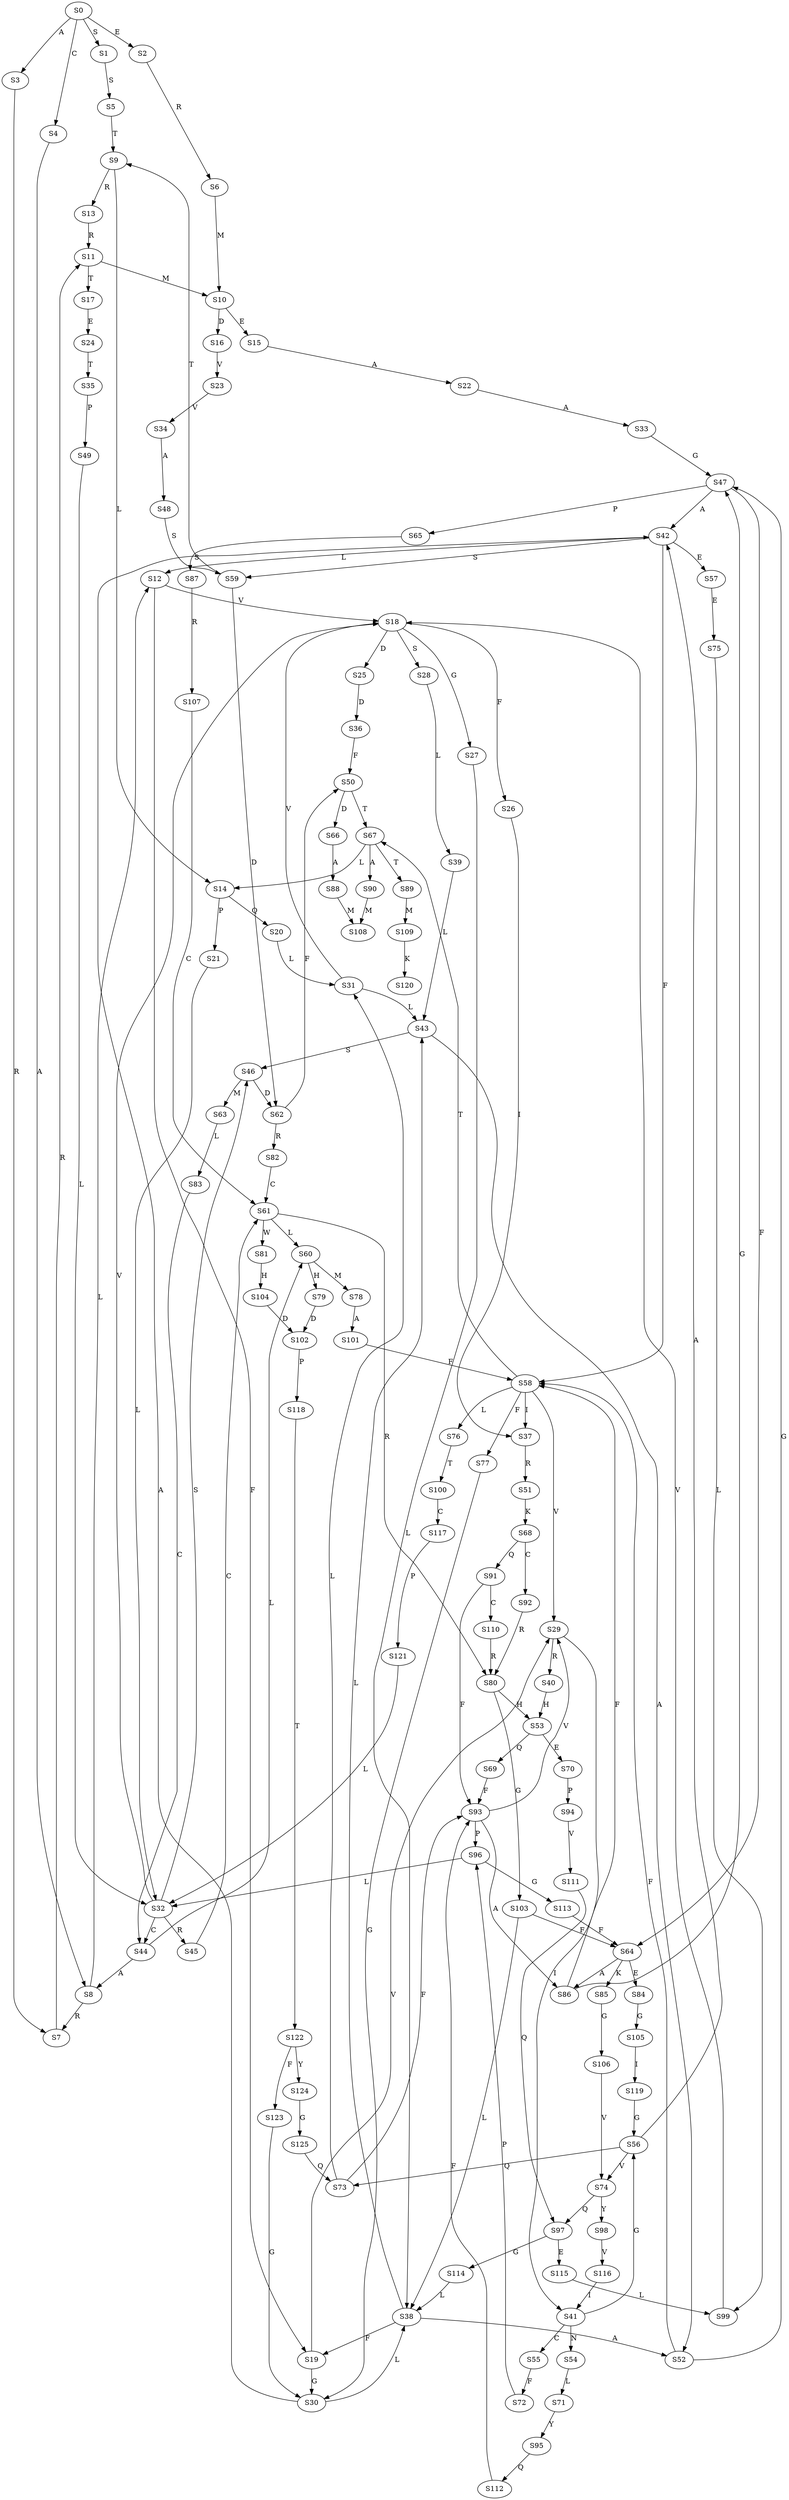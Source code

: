 strict digraph  {
	S0 -> S1 [ label = S ];
	S0 -> S2 [ label = E ];
	S0 -> S3 [ label = A ];
	S0 -> S4 [ label = C ];
	S1 -> S5 [ label = S ];
	S2 -> S6 [ label = R ];
	S3 -> S7 [ label = R ];
	S4 -> S8 [ label = A ];
	S5 -> S9 [ label = T ];
	S6 -> S10 [ label = M ];
	S7 -> S11 [ label = R ];
	S8 -> S12 [ label = L ];
	S8 -> S7 [ label = R ];
	S9 -> S13 [ label = R ];
	S9 -> S14 [ label = L ];
	S10 -> S15 [ label = E ];
	S10 -> S16 [ label = D ];
	S11 -> S17 [ label = T ];
	S11 -> S10 [ label = M ];
	S12 -> S18 [ label = V ];
	S12 -> S19 [ label = F ];
	S13 -> S11 [ label = R ];
	S14 -> S20 [ label = Q ];
	S14 -> S21 [ label = P ];
	S15 -> S22 [ label = A ];
	S16 -> S23 [ label = V ];
	S17 -> S24 [ label = E ];
	S18 -> S25 [ label = D ];
	S18 -> S26 [ label = F ];
	S18 -> S27 [ label = G ];
	S18 -> S28 [ label = S ];
	S19 -> S29 [ label = V ];
	S19 -> S30 [ label = G ];
	S20 -> S31 [ label = L ];
	S21 -> S32 [ label = L ];
	S22 -> S33 [ label = A ];
	S23 -> S34 [ label = V ];
	S24 -> S35 [ label = T ];
	S25 -> S36 [ label = D ];
	S26 -> S37 [ label = I ];
	S27 -> S38 [ label = L ];
	S28 -> S39 [ label = L ];
	S29 -> S40 [ label = R ];
	S29 -> S41 [ label = I ];
	S30 -> S38 [ label = L ];
	S30 -> S42 [ label = A ];
	S31 -> S43 [ label = L ];
	S31 -> S18 [ label = V ];
	S32 -> S44 [ label = C ];
	S32 -> S45 [ label = R ];
	S32 -> S46 [ label = S ];
	S32 -> S18 [ label = V ];
	S33 -> S47 [ label = G ];
	S34 -> S48 [ label = A ];
	S35 -> S49 [ label = P ];
	S36 -> S50 [ label = F ];
	S37 -> S51 [ label = R ];
	S38 -> S19 [ label = F ];
	S38 -> S52 [ label = A ];
	S38 -> S43 [ label = L ];
	S39 -> S43 [ label = L ];
	S40 -> S53 [ label = H ];
	S41 -> S54 [ label = N ];
	S41 -> S55 [ label = C ];
	S41 -> S56 [ label = G ];
	S42 -> S57 [ label = E ];
	S42 -> S58 [ label = F ];
	S42 -> S12 [ label = L ];
	S42 -> S59 [ label = S ];
	S43 -> S46 [ label = S ];
	S43 -> S52 [ label = A ];
	S44 -> S60 [ label = L ];
	S44 -> S8 [ label = A ];
	S45 -> S61 [ label = C ];
	S46 -> S62 [ label = D ];
	S46 -> S63 [ label = M ];
	S47 -> S64 [ label = F ];
	S47 -> S65 [ label = P ];
	S47 -> S42 [ label = A ];
	S48 -> S59 [ label = S ];
	S49 -> S32 [ label = L ];
	S50 -> S66 [ label = D ];
	S50 -> S67 [ label = T ];
	S51 -> S68 [ label = K ];
	S52 -> S47 [ label = G ];
	S52 -> S58 [ label = F ];
	S53 -> S69 [ label = Q ];
	S53 -> S70 [ label = E ];
	S54 -> S71 [ label = L ];
	S55 -> S72 [ label = F ];
	S56 -> S73 [ label = Q ];
	S56 -> S74 [ label = V ];
	S56 -> S42 [ label = A ];
	S57 -> S75 [ label = E ];
	S58 -> S29 [ label = V ];
	S58 -> S76 [ label = L ];
	S58 -> S37 [ label = I ];
	S58 -> S67 [ label = T ];
	S58 -> S77 [ label = F ];
	S59 -> S62 [ label = D ];
	S59 -> S9 [ label = T ];
	S60 -> S78 [ label = M ];
	S60 -> S79 [ label = H ];
	S61 -> S80 [ label = R ];
	S61 -> S81 [ label = W ];
	S61 -> S60 [ label = L ];
	S62 -> S50 [ label = F ];
	S62 -> S82 [ label = R ];
	S63 -> S83 [ label = L ];
	S64 -> S84 [ label = E ];
	S64 -> S85 [ label = K ];
	S64 -> S86 [ label = A ];
	S65 -> S87 [ label = S ];
	S66 -> S88 [ label = A ];
	S67 -> S89 [ label = T ];
	S67 -> S90 [ label = A ];
	S67 -> S14 [ label = L ];
	S68 -> S91 [ label = Q ];
	S68 -> S92 [ label = C ];
	S69 -> S93 [ label = F ];
	S70 -> S94 [ label = P ];
	S71 -> S95 [ label = Y ];
	S72 -> S96 [ label = P ];
	S73 -> S31 [ label = L ];
	S73 -> S93 [ label = F ];
	S74 -> S97 [ label = Q ];
	S74 -> S98 [ label = Y ];
	S75 -> S99 [ label = L ];
	S76 -> S100 [ label = T ];
	S77 -> S30 [ label = G ];
	S78 -> S101 [ label = A ];
	S79 -> S102 [ label = D ];
	S80 -> S53 [ label = H ];
	S80 -> S103 [ label = G ];
	S81 -> S104 [ label = H ];
	S82 -> S61 [ label = C ];
	S83 -> S44 [ label = C ];
	S84 -> S105 [ label = G ];
	S85 -> S106 [ label = G ];
	S86 -> S58 [ label = F ];
	S86 -> S47 [ label = G ];
	S87 -> S107 [ label = R ];
	S88 -> S108 [ label = M ];
	S89 -> S109 [ label = M ];
	S90 -> S108 [ label = M ];
	S91 -> S93 [ label = F ];
	S91 -> S110 [ label = C ];
	S92 -> S80 [ label = R ];
	S93 -> S96 [ label = P ];
	S93 -> S86 [ label = A ];
	S93 -> S29 [ label = V ];
	S94 -> S111 [ label = V ];
	S95 -> S112 [ label = Q ];
	S96 -> S113 [ label = G ];
	S96 -> S32 [ label = L ];
	S97 -> S114 [ label = G ];
	S97 -> S115 [ label = E ];
	S98 -> S116 [ label = V ];
	S99 -> S18 [ label = V ];
	S100 -> S117 [ label = C ];
	S101 -> S58 [ label = F ];
	S102 -> S118 [ label = P ];
	S103 -> S38 [ label = L ];
	S103 -> S64 [ label = F ];
	S104 -> S102 [ label = D ];
	S105 -> S119 [ label = I ];
	S106 -> S74 [ label = V ];
	S107 -> S61 [ label = C ];
	S109 -> S120 [ label = K ];
	S110 -> S80 [ label = R ];
	S111 -> S97 [ label = Q ];
	S112 -> S93 [ label = F ];
	S113 -> S64 [ label = F ];
	S114 -> S38 [ label = L ];
	S115 -> S99 [ label = L ];
	S116 -> S41 [ label = I ];
	S117 -> S121 [ label = P ];
	S118 -> S122 [ label = T ];
	S119 -> S56 [ label = G ];
	S121 -> S32 [ label = L ];
	S122 -> S123 [ label = F ];
	S122 -> S124 [ label = Y ];
	S123 -> S30 [ label = G ];
	S124 -> S125 [ label = G ];
	S125 -> S73 [ label = Q ];
}
